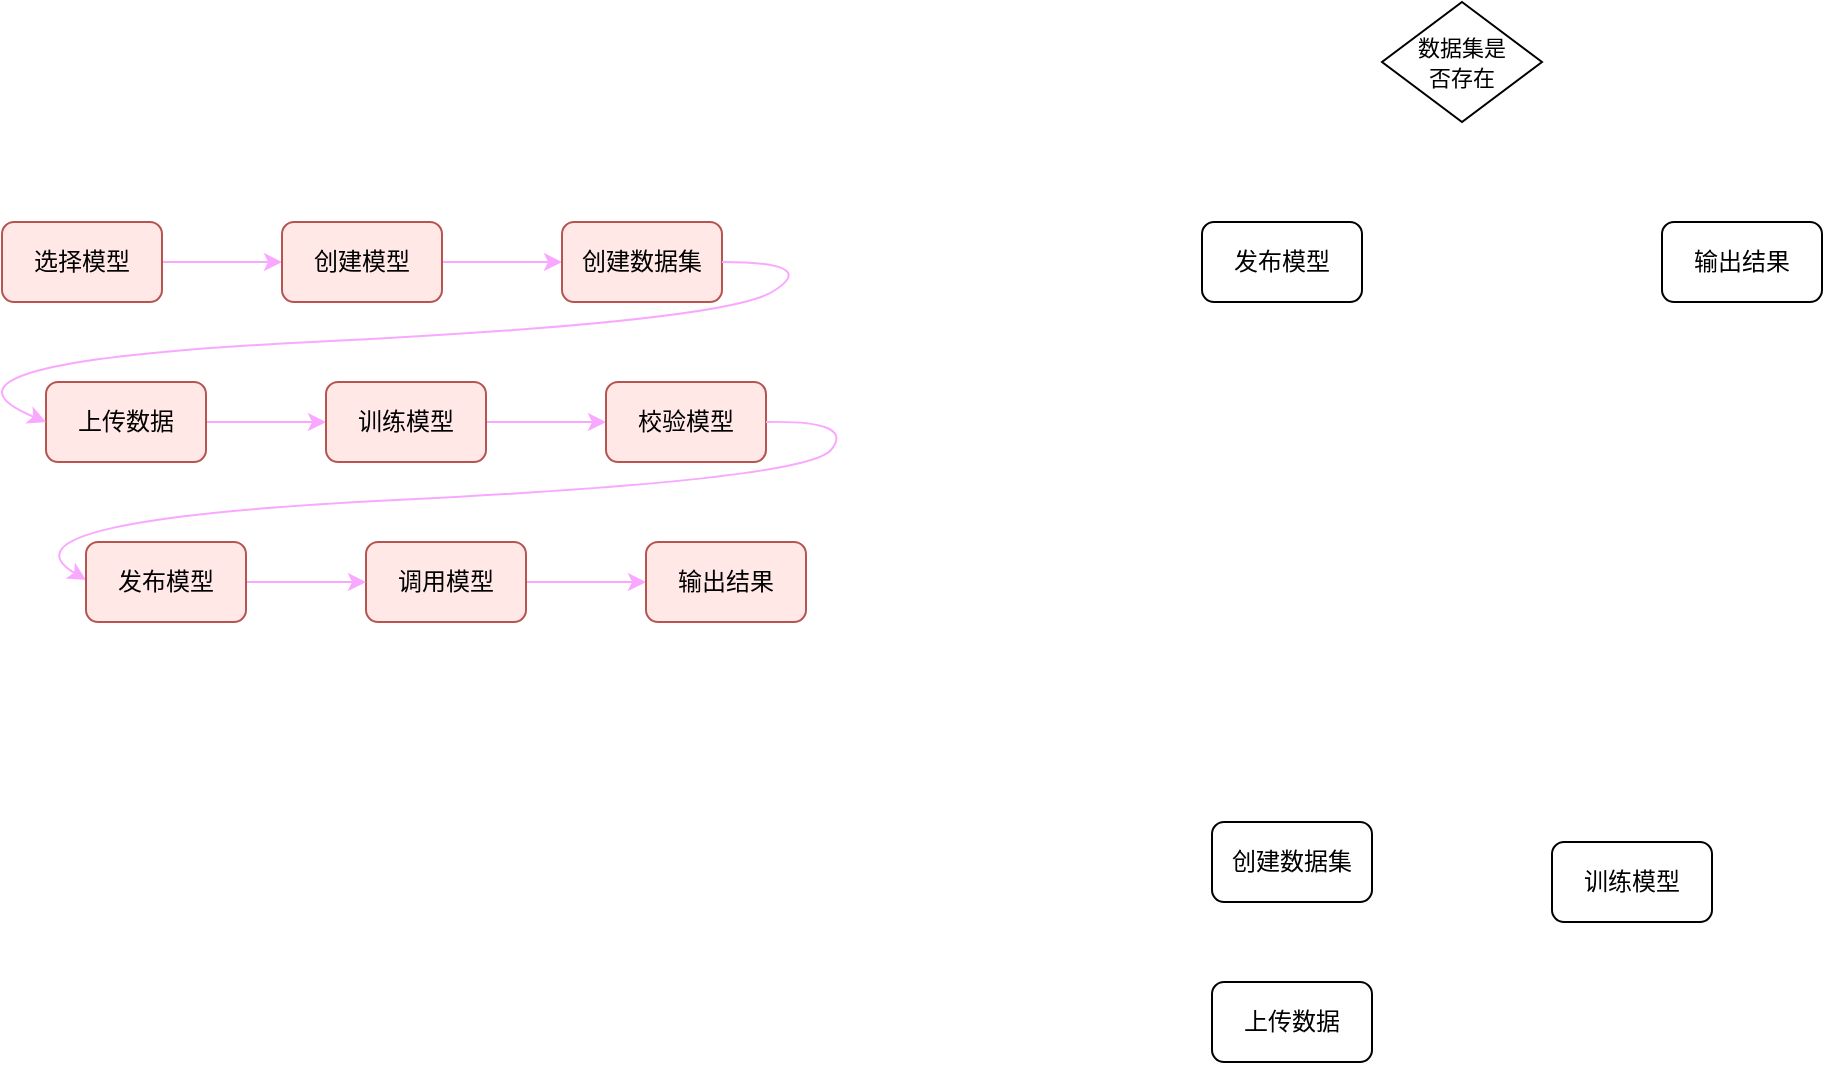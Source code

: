 <mxfile version="15.9.4" type="github">
  <diagram id="rfBL10wocHRft_z7eCVr" name="第 1 页">
    <mxGraphModel dx="1034" dy="586" grid="0" gridSize="10" guides="1" tooltips="1" connect="1" arrows="1" fold="1" page="1" pageScale="1" pageWidth="827" pageHeight="1169" math="0" shadow="0">
      <root>
        <mxCell id="0" />
        <mxCell id="1" parent="0" />
        <mxCell id="E125X7Nx4pRz1DZNlilT-13" style="edgeStyle=orthogonalEdgeStyle;rounded=0;orthogonalLoop=1;jettySize=auto;html=1;exitX=1;exitY=0.5;exitDx=0;exitDy=0;entryX=0;entryY=0.5;entryDx=0;entryDy=0;fontSize=11;strokeColor=#F9A8FF;" edge="1" parent="1" source="E125X7Nx4pRz1DZNlilT-1" target="E125X7Nx4pRz1DZNlilT-11">
          <mxGeometry relative="1" as="geometry" />
        </mxCell>
        <mxCell id="E125X7Nx4pRz1DZNlilT-1" value="选择模型" style="rounded=1;whiteSpace=wrap;html=1;fillColor=#FFE8E6;strokeColor=#b85450;" vertex="1" parent="1">
          <mxGeometry x="80" y="120" width="80" height="40" as="geometry" />
        </mxCell>
        <mxCell id="E125X7Nx4pRz1DZNlilT-3" value="创建数据集" style="rounded=1;whiteSpace=wrap;html=1;" vertex="1" parent="1">
          <mxGeometry x="685" y="420" width="80" height="40" as="geometry" />
        </mxCell>
        <mxCell id="E125X7Nx4pRz1DZNlilT-4" value="训练模型" style="rounded=1;whiteSpace=wrap;html=1;" vertex="1" parent="1">
          <mxGeometry x="855" y="430" width="80" height="40" as="geometry" />
        </mxCell>
        <mxCell id="E125X7Nx4pRz1DZNlilT-5" value="&lt;font style=&quot;font-size: 11px&quot;&gt;数据集是&lt;br&gt;否存在&lt;/font&gt;" style="rhombus;whiteSpace=wrap;html=1;" vertex="1" parent="1">
          <mxGeometry x="770" y="10" width="80" height="60" as="geometry" />
        </mxCell>
        <mxCell id="E125X7Nx4pRz1DZNlilT-6" value="上传数据" style="rounded=1;whiteSpace=wrap;html=1;" vertex="1" parent="1">
          <mxGeometry x="685" y="500" width="80" height="40" as="geometry" />
        </mxCell>
        <mxCell id="E125X7Nx4pRz1DZNlilT-8" value="发布模型" style="rounded=1;whiteSpace=wrap;html=1;" vertex="1" parent="1">
          <mxGeometry x="680" y="120" width="80" height="40" as="geometry" />
        </mxCell>
        <mxCell id="E125X7Nx4pRz1DZNlilT-10" value="输出结果" style="rounded=1;whiteSpace=wrap;html=1;" vertex="1" parent="1">
          <mxGeometry x="910" y="120" width="80" height="40" as="geometry" />
        </mxCell>
        <mxCell id="E125X7Nx4pRz1DZNlilT-16" style="edgeStyle=orthogonalEdgeStyle;rounded=0;orthogonalLoop=1;jettySize=auto;html=1;exitX=1;exitY=0.5;exitDx=0;exitDy=0;entryX=0;entryY=0.5;entryDx=0;entryDy=0;fontSize=11;strokeColor=#F9A8FF;" edge="1" parent="1" source="E125X7Nx4pRz1DZNlilT-11" target="E125X7Nx4pRz1DZNlilT-12">
          <mxGeometry relative="1" as="geometry" />
        </mxCell>
        <mxCell id="E125X7Nx4pRz1DZNlilT-11" value="创建模型" style="rounded=1;whiteSpace=wrap;html=1;fillColor=#FFE8E6;strokeColor=#b85450;" vertex="1" parent="1">
          <mxGeometry x="220" y="120" width="80" height="40" as="geometry" />
        </mxCell>
        <mxCell id="E125X7Nx4pRz1DZNlilT-12" value="创建数据集" style="rounded=1;whiteSpace=wrap;html=1;fillColor=#FFE8E6;strokeColor=#b85450;" vertex="1" parent="1">
          <mxGeometry x="360" y="120" width="80" height="40" as="geometry" />
        </mxCell>
        <mxCell id="E125X7Nx4pRz1DZNlilT-22" style="edgeStyle=orthogonalEdgeStyle;rounded=0;orthogonalLoop=1;jettySize=auto;html=1;exitX=1;exitY=0.5;exitDx=0;exitDy=0;entryX=0;entryY=0.5;entryDx=0;entryDy=0;fontSize=11;strokeColor=#F9A8FF;" edge="1" parent="1" source="E125X7Nx4pRz1DZNlilT-17" target="E125X7Nx4pRz1DZNlilT-20">
          <mxGeometry relative="1" as="geometry" />
        </mxCell>
        <mxCell id="E125X7Nx4pRz1DZNlilT-17" value="上传数据" style="rounded=1;whiteSpace=wrap;html=1;fillColor=#FFE8E6;strokeColor=#b85450;" vertex="1" parent="1">
          <mxGeometry x="102" y="200" width="80" height="40" as="geometry" />
        </mxCell>
        <mxCell id="E125X7Nx4pRz1DZNlilT-18" value="" style="curved=1;endArrow=classic;html=1;rounded=0;fontSize=11;strokeColor=#F9A8FF;entryX=0;entryY=0.5;entryDx=0;entryDy=0;" edge="1" parent="1" target="E125X7Nx4pRz1DZNlilT-17">
          <mxGeometry width="50" height="50" relative="1" as="geometry">
            <mxPoint x="440" y="140" as="sourcePoint" />
            <mxPoint x="490" y="90" as="targetPoint" />
            <Array as="points">
              <mxPoint x="490" y="140" />
              <mxPoint x="440" y="170" />
              <mxPoint x="30" y="190" />
            </Array>
          </mxGeometry>
        </mxCell>
        <mxCell id="E125X7Nx4pRz1DZNlilT-23" style="edgeStyle=orthogonalEdgeStyle;rounded=0;orthogonalLoop=1;jettySize=auto;html=1;exitX=1;exitY=0.5;exitDx=0;exitDy=0;entryX=0;entryY=0.5;entryDx=0;entryDy=0;fontSize=11;strokeColor=#F9A8FF;" edge="1" parent="1" source="E125X7Nx4pRz1DZNlilT-20" target="E125X7Nx4pRz1DZNlilT-21">
          <mxGeometry relative="1" as="geometry" />
        </mxCell>
        <mxCell id="E125X7Nx4pRz1DZNlilT-20" value="训练模型" style="rounded=1;whiteSpace=wrap;html=1;fillColor=#FFE8E6;strokeColor=#b85450;" vertex="1" parent="1">
          <mxGeometry x="242" y="200" width="80" height="40" as="geometry" />
        </mxCell>
        <mxCell id="E125X7Nx4pRz1DZNlilT-21" value="校验模型" style="rounded=1;whiteSpace=wrap;html=1;fillColor=#FFE8E6;strokeColor=#b85450;" vertex="1" parent="1">
          <mxGeometry x="382" y="200" width="80" height="40" as="geometry" />
        </mxCell>
        <mxCell id="E125X7Nx4pRz1DZNlilT-24" value="" style="curved=1;endArrow=classic;html=1;rounded=0;fontSize=11;strokeColor=#F9A8FF;entryX=0;entryY=0.5;entryDx=0;entryDy=0;exitX=1;exitY=0.5;exitDx=0;exitDy=0;" edge="1" parent="1" source="E125X7Nx4pRz1DZNlilT-21">
          <mxGeometry width="50" height="50" relative="1" as="geometry">
            <mxPoint x="482" y="219" as="sourcePoint" />
            <mxPoint x="122" y="299" as="targetPoint" />
            <Array as="points">
              <mxPoint x="507" y="219" />
              <mxPoint x="482" y="249" />
              <mxPoint x="72" y="269" />
            </Array>
          </mxGeometry>
        </mxCell>
        <mxCell id="E125X7Nx4pRz1DZNlilT-32" style="edgeStyle=orthogonalEdgeStyle;rounded=0;orthogonalLoop=1;jettySize=auto;html=1;exitX=1;exitY=0.5;exitDx=0;exitDy=0;entryX=0;entryY=0.5;entryDx=0;entryDy=0;fontSize=11;strokeColor=#F9A8FF;" edge="1" parent="1" source="E125X7Nx4pRz1DZNlilT-28" target="E125X7Nx4pRz1DZNlilT-29">
          <mxGeometry relative="1" as="geometry" />
        </mxCell>
        <mxCell id="E125X7Nx4pRz1DZNlilT-28" value="调用模型" style="rounded=1;whiteSpace=wrap;html=1;fillColor=#FFE8E6;strokeColor=#b85450;" vertex="1" parent="1">
          <mxGeometry x="262" y="280" width="80" height="40" as="geometry" />
        </mxCell>
        <mxCell id="E125X7Nx4pRz1DZNlilT-29" value="输出结果" style="rounded=1;whiteSpace=wrap;html=1;fillColor=#FFE8E6;strokeColor=#b85450;" vertex="1" parent="1">
          <mxGeometry x="402" y="280" width="80" height="40" as="geometry" />
        </mxCell>
        <mxCell id="E125X7Nx4pRz1DZNlilT-31" style="edgeStyle=orthogonalEdgeStyle;rounded=0;orthogonalLoop=1;jettySize=auto;html=1;exitX=1;exitY=0.5;exitDx=0;exitDy=0;entryX=0;entryY=0.5;entryDx=0;entryDy=0;fontSize=11;strokeColor=#F9A8FF;" edge="1" parent="1" source="E125X7Nx4pRz1DZNlilT-30" target="E125X7Nx4pRz1DZNlilT-28">
          <mxGeometry relative="1" as="geometry" />
        </mxCell>
        <mxCell id="E125X7Nx4pRz1DZNlilT-30" value="发布模型" style="rounded=1;whiteSpace=wrap;html=1;fillColor=#FFE8E6;strokeColor=#b85450;" vertex="1" parent="1">
          <mxGeometry x="122" y="280" width="80" height="40" as="geometry" />
        </mxCell>
      </root>
    </mxGraphModel>
  </diagram>
</mxfile>

